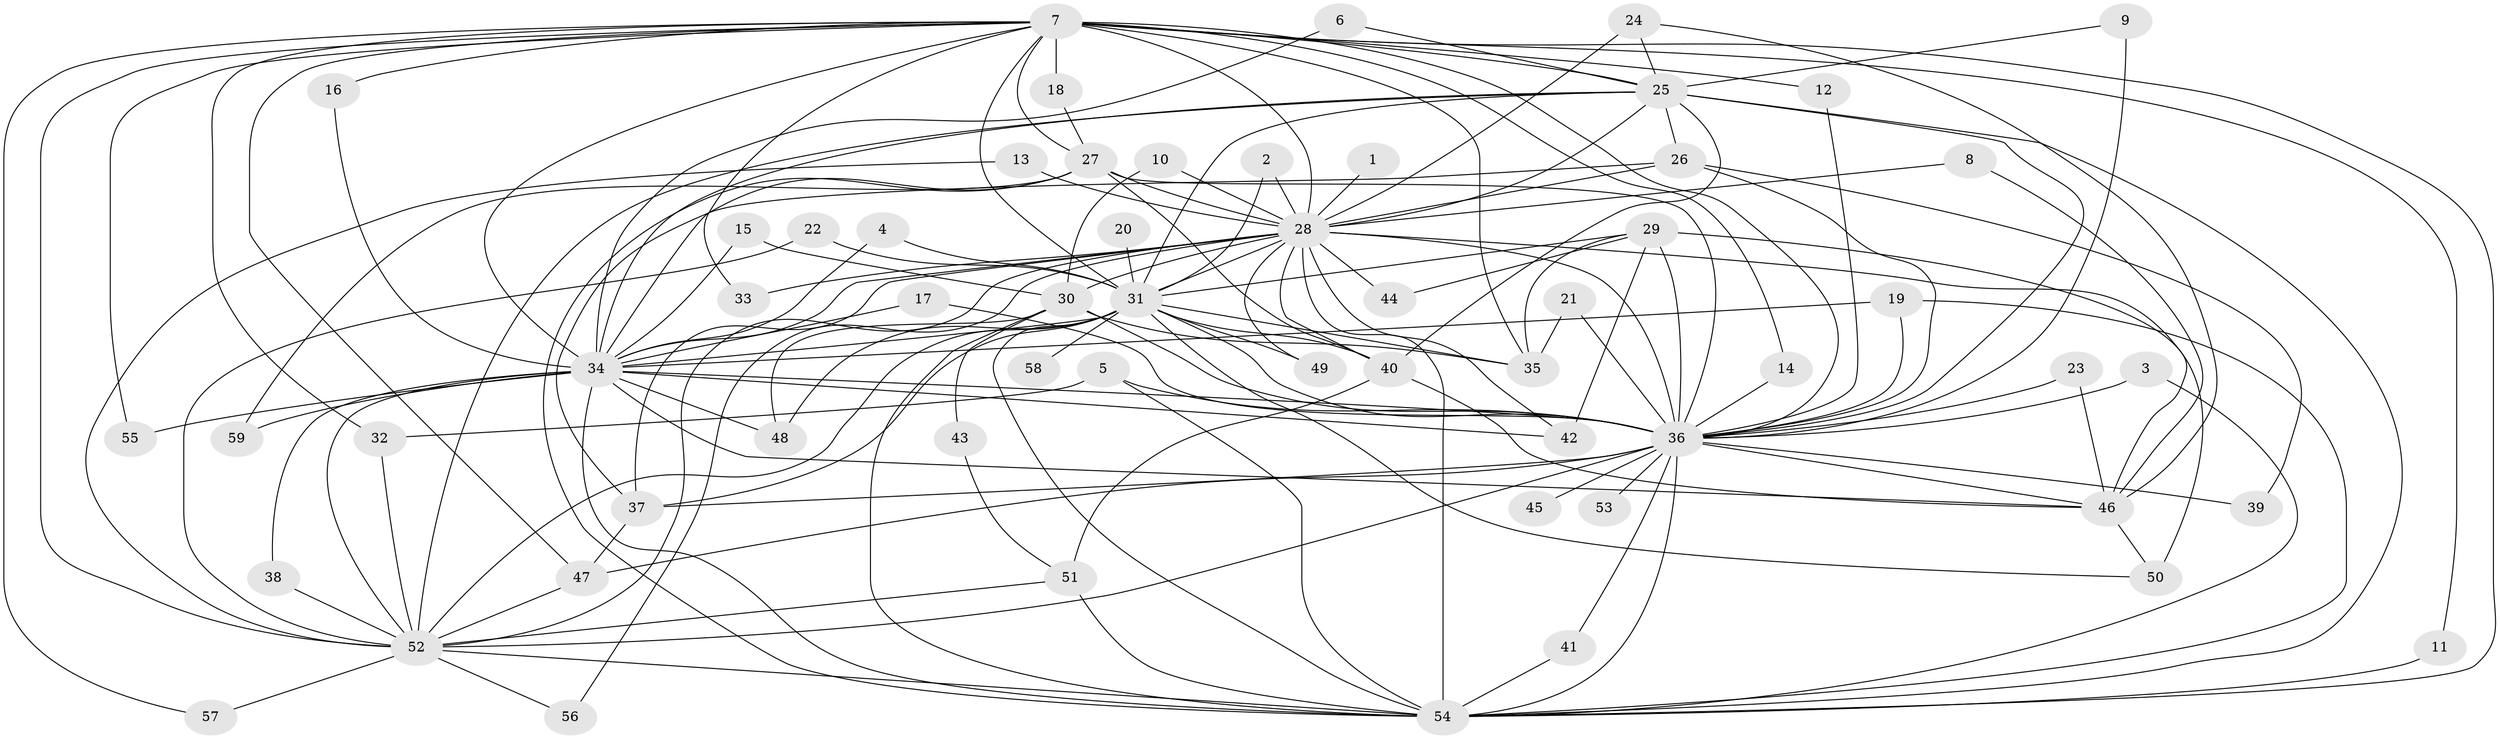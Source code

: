 // original degree distribution, {16: 0.00847457627118644, 18: 0.01694915254237288, 36: 0.00847457627118644, 17: 0.00847457627118644, 21: 0.00847457627118644, 22: 0.00847457627118644, 26: 0.00847457627118644, 31: 0.00847457627118644, 23: 0.00847457627118644, 4: 0.1016949152542373, 2: 0.559322033898305, 3: 0.2033898305084746, 5: 0.01694915254237288, 10: 0.00847457627118644, 6: 0.00847457627118644, 9: 0.00847457627118644, 7: 0.00847457627118644}
// Generated by graph-tools (version 1.1) at 2025/25/03/09/25 03:25:41]
// undirected, 59 vertices, 147 edges
graph export_dot {
graph [start="1"]
  node [color=gray90,style=filled];
  1;
  2;
  3;
  4;
  5;
  6;
  7;
  8;
  9;
  10;
  11;
  12;
  13;
  14;
  15;
  16;
  17;
  18;
  19;
  20;
  21;
  22;
  23;
  24;
  25;
  26;
  27;
  28;
  29;
  30;
  31;
  32;
  33;
  34;
  35;
  36;
  37;
  38;
  39;
  40;
  41;
  42;
  43;
  44;
  45;
  46;
  47;
  48;
  49;
  50;
  51;
  52;
  53;
  54;
  55;
  56;
  57;
  58;
  59;
  1 -- 28 [weight=2.0];
  2 -- 28 [weight=1.0];
  2 -- 31 [weight=1.0];
  3 -- 36 [weight=1.0];
  3 -- 54 [weight=1.0];
  4 -- 31 [weight=1.0];
  4 -- 34 [weight=1.0];
  5 -- 32 [weight=1.0];
  5 -- 36 [weight=2.0];
  5 -- 54 [weight=1.0];
  6 -- 25 [weight=1.0];
  6 -- 34 [weight=1.0];
  7 -- 11 [weight=1.0];
  7 -- 12 [weight=1.0];
  7 -- 14 [weight=1.0];
  7 -- 16 [weight=1.0];
  7 -- 18 [weight=1.0];
  7 -- 25 [weight=2.0];
  7 -- 27 [weight=1.0];
  7 -- 28 [weight=5.0];
  7 -- 31 [weight=3.0];
  7 -- 32 [weight=2.0];
  7 -- 33 [weight=1.0];
  7 -- 34 [weight=2.0];
  7 -- 35 [weight=2.0];
  7 -- 36 [weight=2.0];
  7 -- 47 [weight=2.0];
  7 -- 52 [weight=2.0];
  7 -- 54 [weight=2.0];
  7 -- 55 [weight=1.0];
  7 -- 57 [weight=1.0];
  8 -- 28 [weight=1.0];
  8 -- 46 [weight=1.0];
  9 -- 25 [weight=1.0];
  9 -- 36 [weight=1.0];
  10 -- 28 [weight=1.0];
  10 -- 30 [weight=1.0];
  11 -- 54 [weight=1.0];
  12 -- 36 [weight=1.0];
  13 -- 28 [weight=1.0];
  13 -- 52 [weight=1.0];
  14 -- 36 [weight=2.0];
  15 -- 30 [weight=1.0];
  15 -- 34 [weight=1.0];
  16 -- 34 [weight=1.0];
  17 -- 34 [weight=1.0];
  17 -- 36 [weight=1.0];
  18 -- 27 [weight=1.0];
  19 -- 34 [weight=1.0];
  19 -- 36 [weight=1.0];
  19 -- 54 [weight=1.0];
  20 -- 31 [weight=1.0];
  21 -- 35 [weight=1.0];
  21 -- 36 [weight=1.0];
  22 -- 31 [weight=1.0];
  22 -- 52 [weight=2.0];
  23 -- 36 [weight=1.0];
  23 -- 46 [weight=2.0];
  24 -- 25 [weight=1.0];
  24 -- 28 [weight=2.0];
  24 -- 46 [weight=1.0];
  25 -- 26 [weight=1.0];
  25 -- 28 [weight=3.0];
  25 -- 31 [weight=1.0];
  25 -- 34 [weight=1.0];
  25 -- 36 [weight=2.0];
  25 -- 40 [weight=1.0];
  25 -- 52 [weight=1.0];
  25 -- 54 [weight=2.0];
  26 -- 28 [weight=1.0];
  26 -- 36 [weight=1.0];
  26 -- 37 [weight=2.0];
  26 -- 39 [weight=1.0];
  27 -- 28 [weight=1.0];
  27 -- 34 [weight=1.0];
  27 -- 36 [weight=1.0];
  27 -- 40 [weight=1.0];
  27 -- 54 [weight=1.0];
  27 -- 59 [weight=1.0];
  28 -- 30 [weight=3.0];
  28 -- 31 [weight=2.0];
  28 -- 33 [weight=1.0];
  28 -- 34 [weight=2.0];
  28 -- 36 [weight=2.0];
  28 -- 37 [weight=1.0];
  28 -- 40 [weight=2.0];
  28 -- 42 [weight=1.0];
  28 -- 44 [weight=1.0];
  28 -- 49 [weight=1.0];
  28 -- 50 [weight=2.0];
  28 -- 52 [weight=3.0];
  28 -- 54 [weight=2.0];
  28 -- 56 [weight=1.0];
  29 -- 31 [weight=1.0];
  29 -- 35 [weight=1.0];
  29 -- 36 [weight=2.0];
  29 -- 42 [weight=1.0];
  29 -- 44 [weight=1.0];
  29 -- 46 [weight=2.0];
  30 -- 35 [weight=1.0];
  30 -- 36 [weight=1.0];
  30 -- 43 [weight=1.0];
  30 -- 48 [weight=1.0];
  30 -- 54 [weight=1.0];
  31 -- 34 [weight=3.0];
  31 -- 35 [weight=1.0];
  31 -- 36 [weight=3.0];
  31 -- 37 [weight=1.0];
  31 -- 40 [weight=2.0];
  31 -- 48 [weight=1.0];
  31 -- 49 [weight=1.0];
  31 -- 50 [weight=1.0];
  31 -- 52 [weight=2.0];
  31 -- 54 [weight=1.0];
  31 -- 58 [weight=1.0];
  32 -- 52 [weight=2.0];
  34 -- 36 [weight=1.0];
  34 -- 38 [weight=1.0];
  34 -- 42 [weight=1.0];
  34 -- 46 [weight=1.0];
  34 -- 48 [weight=1.0];
  34 -- 52 [weight=2.0];
  34 -- 54 [weight=1.0];
  34 -- 55 [weight=1.0];
  34 -- 59 [weight=1.0];
  36 -- 37 [weight=1.0];
  36 -- 39 [weight=1.0];
  36 -- 41 [weight=1.0];
  36 -- 45 [weight=1.0];
  36 -- 46 [weight=1.0];
  36 -- 47 [weight=2.0];
  36 -- 52 [weight=1.0];
  36 -- 53 [weight=1.0];
  36 -- 54 [weight=1.0];
  37 -- 47 [weight=1.0];
  38 -- 52 [weight=1.0];
  40 -- 46 [weight=1.0];
  40 -- 51 [weight=1.0];
  41 -- 54 [weight=1.0];
  43 -- 51 [weight=1.0];
  46 -- 50 [weight=1.0];
  47 -- 52 [weight=1.0];
  51 -- 52 [weight=1.0];
  51 -- 54 [weight=2.0];
  52 -- 54 [weight=2.0];
  52 -- 56 [weight=1.0];
  52 -- 57 [weight=1.0];
}
